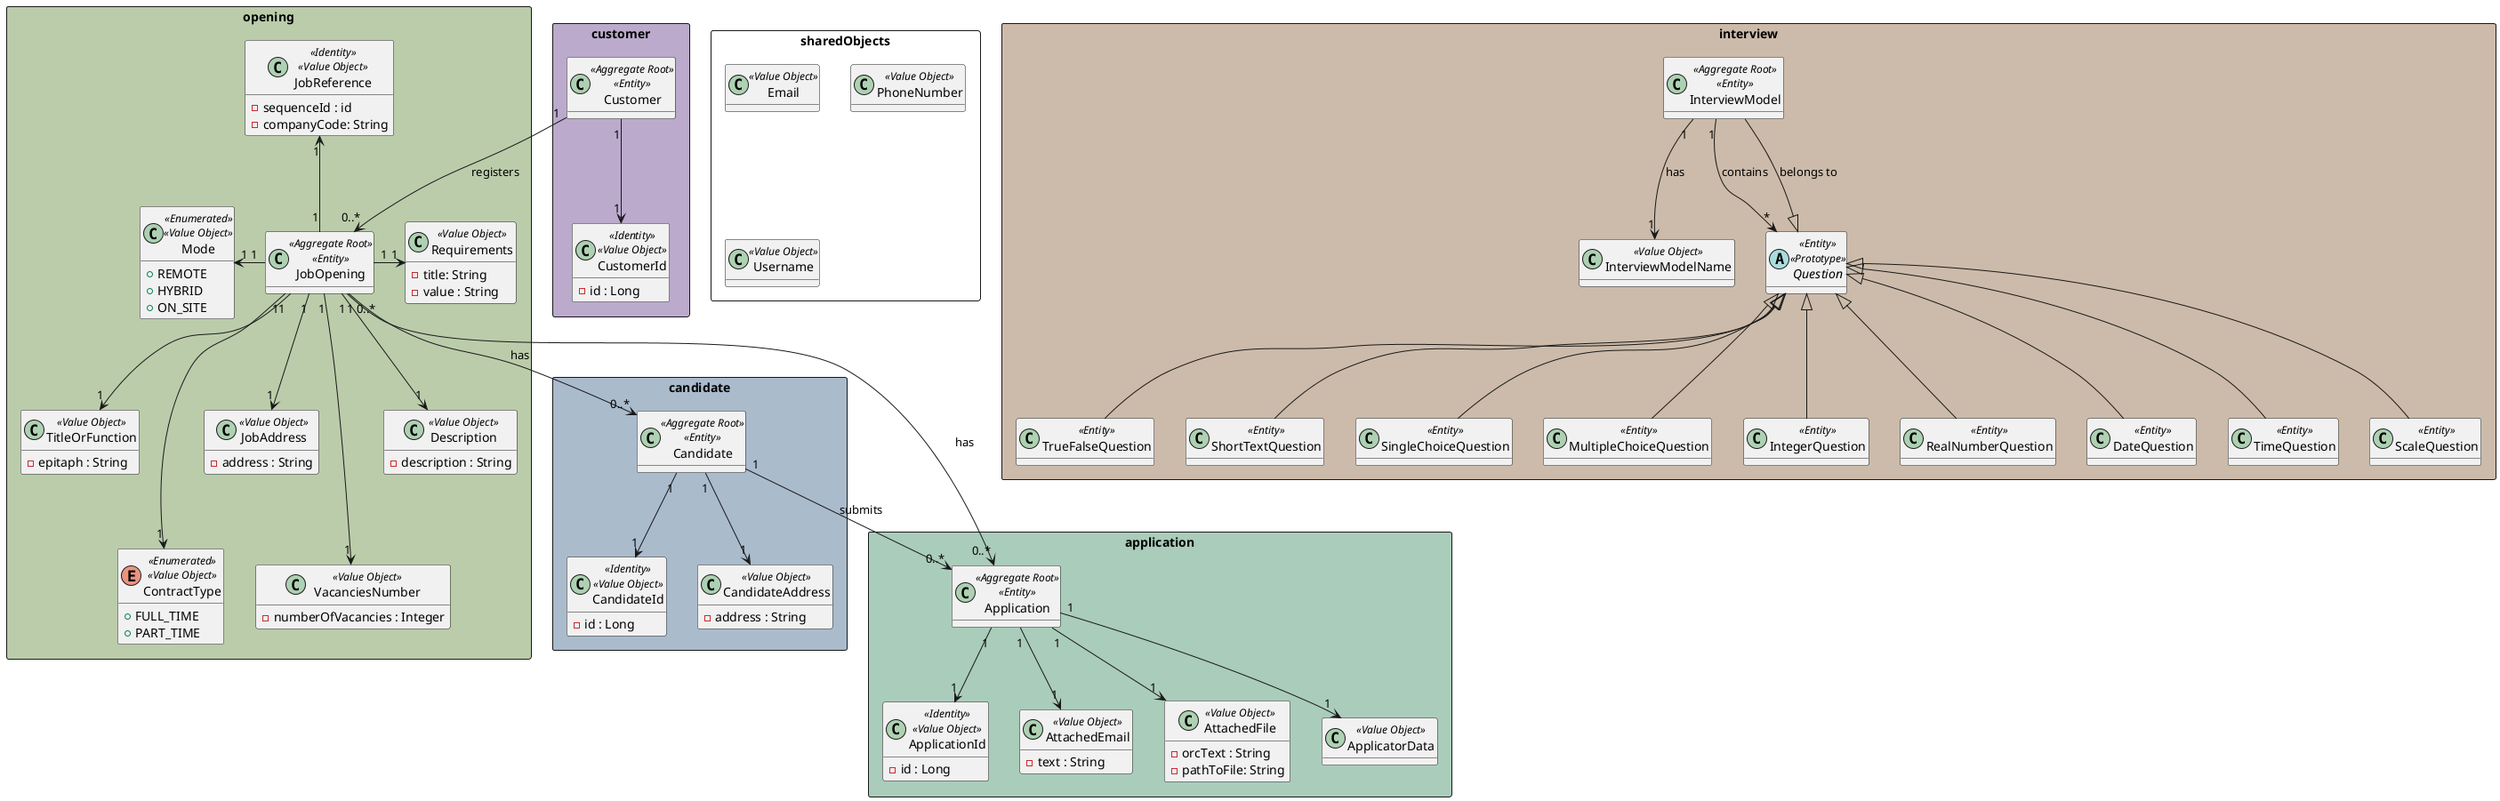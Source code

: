 @startuml
'https://plantuml.com/class-diagram

hide methods



rectangle candidate #aabbcc{
    class Candidate<<Aggregate Root>><<Entity>>{}
    class CandidateId<<Identity>><<Value Object>>{
        -id : Long
    }

    class CandidateAddress<<Value Object>>{
        - address : String
    }
}


rectangle customer #bbaacc{
    class Customer <<Aggregate Root>><<Entity>>{
    }
    class CustomerId<<Identity>><<Value Object>>{
        - id : Long
    }
}


rectangle sharedObjects {

    class Email <<Value Object>>
    class PhoneNumber <<Value Object>>
    class Username <<Value Object>>

}



rectangle opening #bbccaa {

    class JobOpening<<Aggregate Root>><<Entity>>{

    }

    class JobReference<<Identity>><<Value Object>>{
        - sequenceId : id
        - companyCode: String
    }

    class TitleOrFunction<<Value Object>>{
        - epitaph : String
    }

    enum ContractType<<Enumerated>><<Value Object>>{
        + FULL_TIME
        + PART_TIME
    }

    class Mode<<Enumerated>><<Value Object>>{
        + REMOTE
        + HYBRID
        + ON_SITE
    }

    class JobAddress<<Value Object>>{
        - address : String
    }

    class VacanciesNumber<<Value Object>>{
        - numberOfVacancies : Integer
    }

    class Description<<Value Object>>{
        - description : String
    }

    ''Maybe go to Interview Model
    class Requirements<<Value Object>>{
        - title: String
        - value : String
    }

}


rectangle application #aaccbb {

    class Application<<Aggregate Root>><<Entity>>{}

    class ApplicationId<<Identity>><<Value Object>>{
        - id : Long
    }

    class AttachedEmail<<Value Object>>{
        - text : String
    }

    class AttachedFile<<Value Object>>{
        - orcText : String
        - pathToFile: String
    }

    class ApplicatorData<<Value Object>>{

    }




}


rectangle interview #ccbbaa{


    class InterviewModel <<Aggregate Root>><<Entity>>{}

    class InterviewModelName<<Value Object>>{}

    abstract Question<<Entity>><<Prototype>>{}

    class TrueFalseQuestion<<Entity>> extends Question{}

    class ShortTextQuestion<<Entity>> extends Question {}

    class SingleChoiceQuestion<<Entity>> extends Question {}

    class MultipleChoiceQuestion<<Entity>> extends Question{}

    class IntegerQuestion<<Entity>> extends Question{}

    class RealNumberQuestion<<Entity>> extends Question{}

    class DateQuestion<<Entity>> extends Question{}

    class TimeQuestion<<Entity>> extends Question{}

    class ScaleQuestion<<Entity>> extends Question{}

}


JobOpening "1" -up-> "1" JobReference
JobOpening "1" --> "1" JobAddress
JobOpening "1" --> "1" TitleOrFunction
JobOpening "1" ---> "1" ContractType
JobOpening "1" -left-> "1" Mode
JobOpening "1" ---> "1" VacanciesNumber
JobOpening "1" --> "1" Description
JobOpening "1" -> "1" Requirements

Candidate "1" --> "1" CandidateId
Candidate "1" --> "1" CandidateAddress


Application "1" --> "1" ApplicationId
Application "1" --> "1" AttachedEmail
Application "1" --> "1" AttachedFile
Application "1" --> "1" ApplicatorData


Customer "1" --> "1" CustomerId


JobOpening "0..*" --> "0..*" Candidate : has
JobOpening "1" --> "0..*" Application : has
Candidate "1" --> "0..*" Application : submits
Customer "1" --> "0..*" JobOpening : registers

InterviewModel "1" --> "1" InterviewModelName : has
InterviewModel "1" --> "*" Question : contains
Question <|-- InterviewModel : belongs to




@enduml